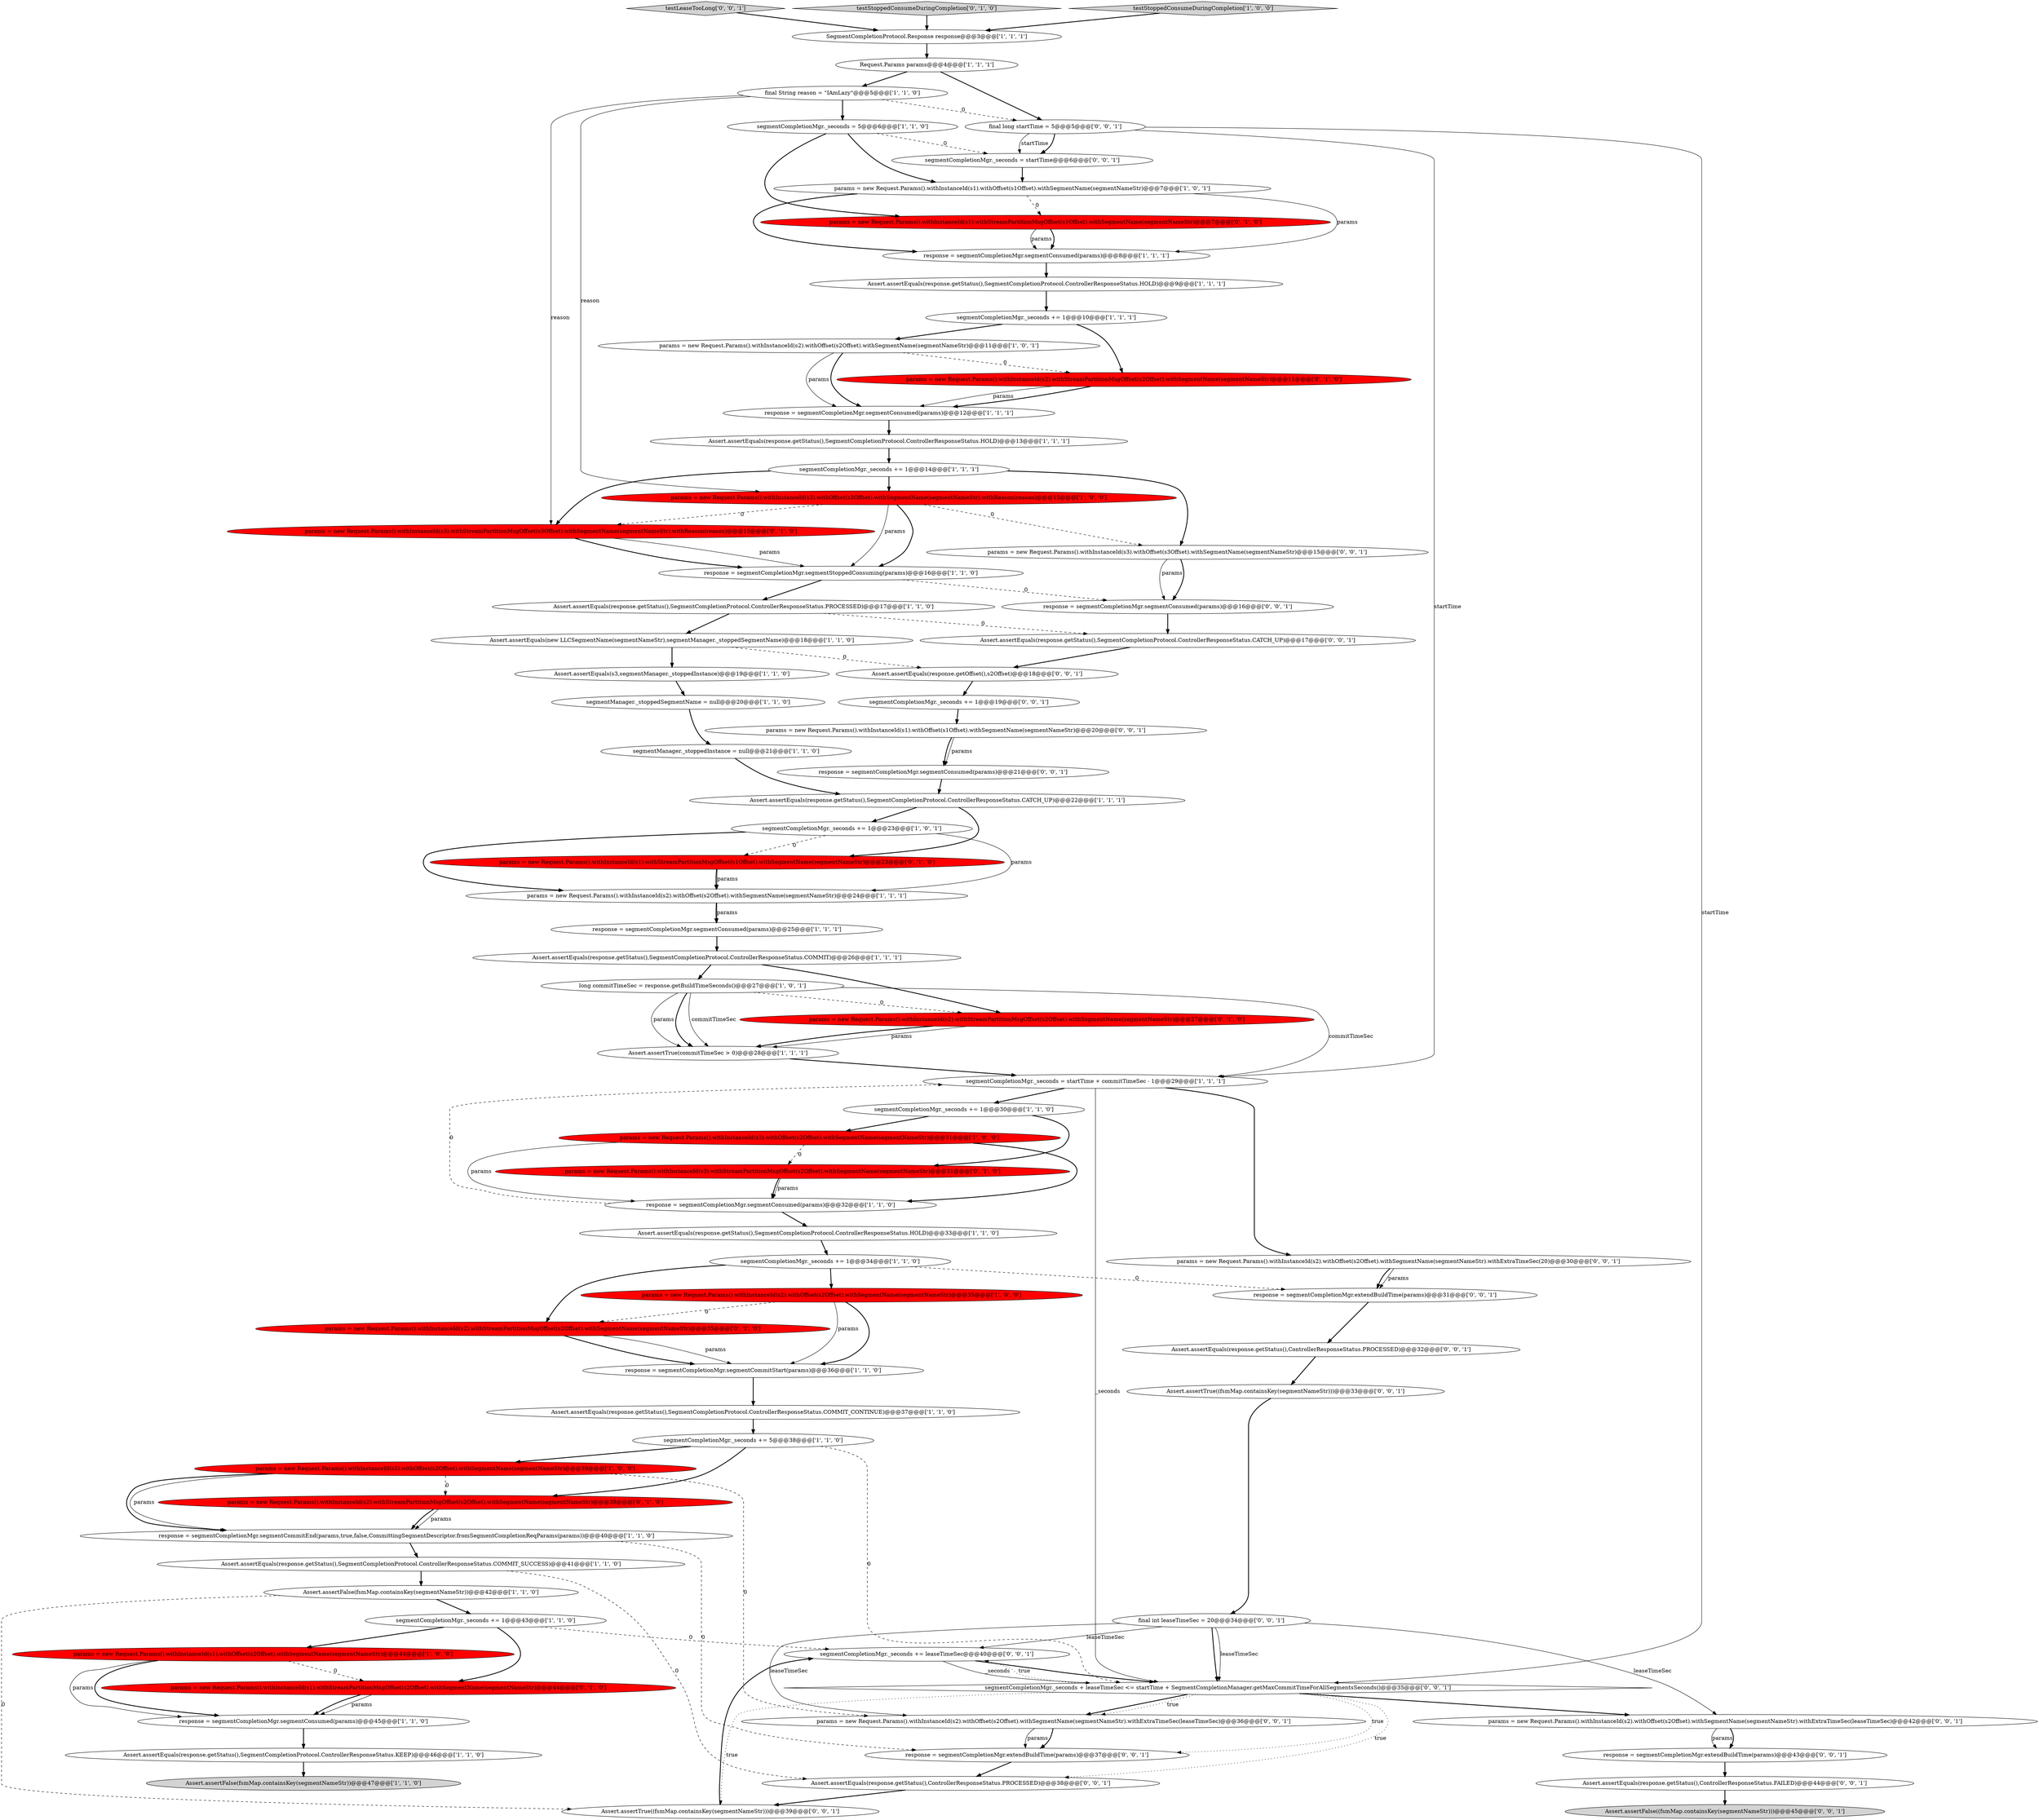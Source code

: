 digraph {
72 [style = filled, label = "params = new Request.Params().withInstanceId(s3).withOffset(s3Offset).withSegmentName(segmentNameStr)@@@15@@@['0', '0', '1']", fillcolor = white, shape = ellipse image = "AAA0AAABBB3BBB"];
0 [style = filled, label = "Assert.assertEquals(response.getStatus(),SegmentCompletionProtocol.ControllerResponseStatus.KEEP)@@@46@@@['1', '1', '0']", fillcolor = white, shape = ellipse image = "AAA0AAABBB1BBB"];
3 [style = filled, label = "segmentManager._stoppedInstance = null@@@21@@@['1', '1', '0']", fillcolor = white, shape = ellipse image = "AAA0AAABBB1BBB"];
62 [style = filled, label = "Assert.assertEquals(response.getOffset(),s2Offset)@@@18@@@['0', '0', '1']", fillcolor = white, shape = ellipse image = "AAA0AAABBB3BBB"];
27 [style = filled, label = "Assert.assertEquals(response.getStatus(),SegmentCompletionProtocol.ControllerResponseStatus.CATCH_UP)@@@22@@@['1', '1', '1']", fillcolor = white, shape = ellipse image = "AAA0AAABBB1BBB"];
74 [style = filled, label = "Assert.assertEquals(response.getStatus(),SegmentCompletionProtocol.ControllerResponseStatus.CATCH_UP)@@@17@@@['0', '0', '1']", fillcolor = white, shape = ellipse image = "AAA0AAABBB3BBB"];
7 [style = filled, label = "params = new Request.Params().withInstanceId(s3).withOffset(s2Offset).withSegmentName(segmentNameStr)@@@31@@@['1', '0', '0']", fillcolor = red, shape = ellipse image = "AAA1AAABBB1BBB"];
48 [style = filled, label = "params = new Request.Params().withInstanceId(s3).withStreamPartitionMsgOffset(s3Offset).withSegmentName(segmentNameStr).withReason(reason)@@@15@@@['0', '1', '0']", fillcolor = red, shape = ellipse image = "AAA1AAABBB2BBB"];
1 [style = filled, label = "Assert.assertFalse(fsmMap.containsKey(segmentNameStr))@@@42@@@['1', '1', '0']", fillcolor = white, shape = ellipse image = "AAA0AAABBB1BBB"];
6 [style = filled, label = "segmentManager._stoppedSegmentName = null@@@20@@@['1', '1', '0']", fillcolor = white, shape = ellipse image = "AAA0AAABBB1BBB"];
46 [style = filled, label = "params = new Request.Params().withInstanceId(s2).withStreamPartitionMsgOffset(s2Offset).withSegmentName(segmentNameStr)@@@39@@@['0', '1', '0']", fillcolor = red, shape = ellipse image = "AAA1AAABBB2BBB"];
79 [style = filled, label = "response = segmentCompletionMgr.extendBuildTime(params)@@@31@@@['0', '0', '1']", fillcolor = white, shape = ellipse image = "AAA0AAABBB3BBB"];
58 [style = filled, label = "params = new Request.Params().withInstanceId(s2).withOffset(s2Offset).withSegmentName(segmentNameStr).withExtraTimeSec(20)@@@30@@@['0', '0', '1']", fillcolor = white, shape = ellipse image = "AAA0AAABBB3BBB"];
59 [style = filled, label = "final int leaseTimeSec = 20@@@34@@@['0', '0', '1']", fillcolor = white, shape = ellipse image = "AAA0AAABBB3BBB"];
68 [style = filled, label = "Assert.assertFalse((fsmMap.containsKey(segmentNameStr)))@@@45@@@['0', '0', '1']", fillcolor = lightgray, shape = ellipse image = "AAA0AAABBB3BBB"];
21 [style = filled, label = "Request.Params params@@@4@@@['1', '1', '1']", fillcolor = white, shape = ellipse image = "AAA0AAABBB1BBB"];
20 [style = filled, label = "Assert.assertEquals(response.getStatus(),SegmentCompletionProtocol.ControllerResponseStatus.HOLD)@@@9@@@['1', '1', '1']", fillcolor = white, shape = ellipse image = "AAA0AAABBB1BBB"];
5 [style = filled, label = "Assert.assertTrue(commitTimeSec > 0)@@@28@@@['1', '1', '1']", fillcolor = white, shape = ellipse image = "AAA0AAABBB1BBB"];
32 [style = filled, label = "response = segmentCompletionMgr.segmentCommitStart(params)@@@36@@@['1', '1', '0']", fillcolor = white, shape = ellipse image = "AAA0AAABBB1BBB"];
19 [style = filled, label = "response = segmentCompletionMgr.segmentCommitEnd(params,true,false,CommittingSegmentDescriptor.fromSegmentCompletionReqParams(params))@@@40@@@['1', '1', '0']", fillcolor = white, shape = ellipse image = "AAA0AAABBB1BBB"];
4 [style = filled, label = "segmentCompletionMgr._seconds += 1@@@30@@@['1', '1', '0']", fillcolor = white, shape = ellipse image = "AAA0AAABBB1BBB"];
35 [style = filled, label = "Assert.assertEquals(response.getStatus(),SegmentCompletionProtocol.ControllerResponseStatus.COMMIT)@@@26@@@['1', '1', '1']", fillcolor = white, shape = ellipse image = "AAA0AAABBB1BBB"];
36 [style = filled, label = "segmentCompletionMgr._seconds = startTime + commitTimeSec - 1@@@29@@@['1', '1', '1']", fillcolor = white, shape = ellipse image = "AAA0AAABBB1BBB"];
73 [style = filled, label = "segmentCompletionMgr._seconds += 1@@@19@@@['0', '0', '1']", fillcolor = white, shape = ellipse image = "AAA0AAABBB3BBB"];
47 [style = filled, label = "params = new Request.Params().withInstanceId(s2).withStreamPartitionMsgOffset(s2Offset).withSegmentName(segmentNameStr)@@@27@@@['0', '1', '0']", fillcolor = red, shape = ellipse image = "AAA1AAABBB2BBB"];
38 [style = filled, label = "response = segmentCompletionMgr.segmentConsumed(params)@@@25@@@['1', '1', '1']", fillcolor = white, shape = ellipse image = "AAA0AAABBB1BBB"];
63 [style = filled, label = "Assert.assertTrue((fsmMap.containsKey(segmentNameStr)))@@@33@@@['0', '0', '1']", fillcolor = white, shape = ellipse image = "AAA0AAABBB3BBB"];
61 [style = filled, label = "segmentCompletionMgr._seconds += leaseTimeSec@@@40@@@['0', '0', '1']", fillcolor = white, shape = ellipse image = "AAA0AAABBB3BBB"];
76 [style = filled, label = "Assert.assertTrue((fsmMap.containsKey(segmentNameStr)))@@@39@@@['0', '0', '1']", fillcolor = white, shape = ellipse image = "AAA0AAABBB3BBB"];
71 [style = filled, label = "final long startTime = 5@@@5@@@['0', '0', '1']", fillcolor = white, shape = ellipse image = "AAA0AAABBB3BBB"];
75 [style = filled, label = "testLeaseTooLong['0', '0', '1']", fillcolor = lightgray, shape = diamond image = "AAA0AAABBB3BBB"];
31 [style = filled, label = "response = segmentCompletionMgr.segmentStoppedConsuming(params)@@@16@@@['1', '1', '0']", fillcolor = white, shape = ellipse image = "AAA0AAABBB1BBB"];
15 [style = filled, label = "Assert.assertEquals(response.getStatus(),SegmentCompletionProtocol.ControllerResponseStatus.COMMIT_SUCCESS)@@@41@@@['1', '1', '0']", fillcolor = white, shape = ellipse image = "AAA0AAABBB1BBB"];
23 [style = filled, label = "segmentCompletionMgr._seconds += 1@@@23@@@['1', '0', '1']", fillcolor = white, shape = ellipse image = "AAA0AAABBB1BBB"];
37 [style = filled, label = "segmentCompletionMgr._seconds = 5@@@6@@@['1', '1', '0']", fillcolor = white, shape = ellipse image = "AAA0AAABBB1BBB"];
10 [style = filled, label = "response = segmentCompletionMgr.segmentConsumed(params)@@@45@@@['1', '1', '0']", fillcolor = white, shape = ellipse image = "AAA0AAABBB1BBB"];
50 [style = filled, label = "params = new Request.Params().withInstanceId(s1).withStreamPartitionMsgOffset(s1Offset).withSegmentName(segmentNameStr)@@@7@@@['0', '1', '0']", fillcolor = red, shape = ellipse image = "AAA1AAABBB2BBB"];
17 [style = filled, label = "params = new Request.Params().withInstanceId(s2).withOffset(s2Offset).withSegmentName(segmentNameStr)@@@39@@@['1', '0', '0']", fillcolor = red, shape = ellipse image = "AAA1AAABBB1BBB"];
33 [style = filled, label = "Assert.assertEquals(response.getStatus(),SegmentCompletionProtocol.ControllerResponseStatus.PROCESSED)@@@17@@@['1', '1', '0']", fillcolor = white, shape = ellipse image = "AAA0AAABBB1BBB"];
42 [style = filled, label = "response = segmentCompletionMgr.segmentConsumed(params)@@@8@@@['1', '1', '1']", fillcolor = white, shape = ellipse image = "AAA0AAABBB1BBB"];
43 [style = filled, label = "params = new Request.Params().withInstanceId(s2).withOffset(s2Offset).withSegmentName(segmentNameStr)@@@24@@@['1', '1', '1']", fillcolor = white, shape = ellipse image = "AAA0AAABBB1BBB"];
52 [style = filled, label = "testStoppedConsumeDuringCompletion['0', '1', '0']", fillcolor = lightgray, shape = diamond image = "AAA0AAABBB2BBB"];
56 [style = filled, label = "response = segmentCompletionMgr.extendBuildTime(params)@@@43@@@['0', '0', '1']", fillcolor = white, shape = ellipse image = "AAA0AAABBB3BBB"];
26 [style = filled, label = "Assert.assertEquals(response.getStatus(),SegmentCompletionProtocol.ControllerResponseStatus.COMMIT_CONTINUE)@@@37@@@['1', '1', '0']", fillcolor = white, shape = ellipse image = "AAA0AAABBB1BBB"];
30 [style = filled, label = "testStoppedConsumeDuringCompletion['1', '0', '0']", fillcolor = lightgray, shape = diamond image = "AAA0AAABBB1BBB"];
34 [style = filled, label = "Assert.assertEquals(new LLCSegmentName(segmentNameStr),segmentManager._stoppedSegmentName)@@@18@@@['1', '1', '0']", fillcolor = white, shape = ellipse image = "AAA0AAABBB1BBB"];
78 [style = filled, label = "params = new Request.Params().withInstanceId(s2).withOffset(s2Offset).withSegmentName(segmentNameStr).withExtraTimeSec(leaseTimeSec)@@@42@@@['0', '0', '1']", fillcolor = white, shape = ellipse image = "AAA0AAABBB3BBB"];
70 [style = filled, label = "segmentCompletionMgr._seconds + leaseTimeSec <= startTime + SegmentCompletionManager.getMaxCommitTimeForAllSegmentsSeconds()@@@35@@@['0', '0', '1']", fillcolor = white, shape = diamond image = "AAA0AAABBB3BBB"];
39 [style = filled, label = "segmentCompletionMgr._seconds += 1@@@10@@@['1', '1', '1']", fillcolor = white, shape = ellipse image = "AAA0AAABBB1BBB"];
77 [style = filled, label = "Assert.assertEquals(response.getStatus(),ControllerResponseStatus.FAILED)@@@44@@@['0', '0', '1']", fillcolor = white, shape = ellipse image = "AAA0AAABBB3BBB"];
57 [style = filled, label = "params = new Request.Params().withInstanceId(s2).withOffset(s2Offset).withSegmentName(segmentNameStr).withExtraTimeSec(leaseTimeSec)@@@36@@@['0', '0', '1']", fillcolor = white, shape = ellipse image = "AAA0AAABBB3BBB"];
14 [style = filled, label = "segmentCompletionMgr._seconds += 1@@@14@@@['1', '1', '1']", fillcolor = white, shape = ellipse image = "AAA0AAABBB1BBB"];
60 [style = filled, label = "segmentCompletionMgr._seconds = startTime@@@6@@@['0', '0', '1']", fillcolor = white, shape = ellipse image = "AAA0AAABBB3BBB"];
29 [style = filled, label = "Assert.assertFalse(fsmMap.containsKey(segmentNameStr))@@@47@@@['1', '1', '0']", fillcolor = lightgray, shape = ellipse image = "AAA0AAABBB1BBB"];
67 [style = filled, label = "response = segmentCompletionMgr.segmentConsumed(params)@@@21@@@['0', '0', '1']", fillcolor = white, shape = ellipse image = "AAA0AAABBB3BBB"];
80 [style = filled, label = "Assert.assertEquals(response.getStatus(),ControllerResponseStatus.PROCESSED)@@@32@@@['0', '0', '1']", fillcolor = white, shape = ellipse image = "AAA0AAABBB3BBB"];
9 [style = filled, label = "Assert.assertEquals(response.getStatus(),SegmentCompletionProtocol.ControllerResponseStatus.HOLD)@@@33@@@['1', '1', '0']", fillcolor = white, shape = ellipse image = "AAA0AAABBB1BBB"];
16 [style = filled, label = "params = new Request.Params().withInstanceId(s2).withOffset(s2Offset).withSegmentName(segmentNameStr)@@@35@@@['1', '0', '0']", fillcolor = red, shape = ellipse image = "AAA1AAABBB1BBB"];
18 [style = filled, label = "SegmentCompletionProtocol.Response response@@@3@@@['1', '1', '1']", fillcolor = white, shape = ellipse image = "AAA0AAABBB1BBB"];
8 [style = filled, label = "params = new Request.Params().withInstanceId(s2).withOffset(s2Offset).withSegmentName(segmentNameStr)@@@11@@@['1', '0', '1']", fillcolor = white, shape = ellipse image = "AAA0AAABBB1BBB"];
13 [style = filled, label = "final String reason = \"IAmLazy\"@@@5@@@['1', '1', '0']", fillcolor = white, shape = ellipse image = "AAA0AAABBB1BBB"];
44 [style = filled, label = "params = new Request.Params().withInstanceId(s1).withOffset(s1Offset).withSegmentName(segmentNameStr)@@@7@@@['1', '0', '1']", fillcolor = white, shape = ellipse image = "AAA0AAABBB1BBB"];
64 [style = filled, label = "params = new Request.Params().withInstanceId(s1).withOffset(s1Offset).withSegmentName(segmentNameStr)@@@20@@@['0', '0', '1']", fillcolor = white, shape = ellipse image = "AAA0AAABBB3BBB"];
25 [style = filled, label = "response = segmentCompletionMgr.segmentConsumed(params)@@@32@@@['1', '1', '0']", fillcolor = white, shape = ellipse image = "AAA0AAABBB1BBB"];
55 [style = filled, label = "params = new Request.Params().withInstanceId(s3).withStreamPartitionMsgOffset(s2Offset).withSegmentName(segmentNameStr)@@@31@@@['0', '1', '0']", fillcolor = red, shape = ellipse image = "AAA1AAABBB2BBB"];
22 [style = filled, label = "Assert.assertEquals(s3,segmentManager._stoppedInstance)@@@19@@@['1', '1', '0']", fillcolor = white, shape = ellipse image = "AAA0AAABBB1BBB"];
49 [style = filled, label = "params = new Request.Params().withInstanceId(s2).withStreamPartitionMsgOffset(s2Offset).withSegmentName(segmentNameStr)@@@11@@@['0', '1', '0']", fillcolor = red, shape = ellipse image = "AAA1AAABBB2BBB"];
53 [style = filled, label = "params = new Request.Params().withInstanceId(s1).withStreamPartitionMsgOffset(s1Offset).withSegmentName(segmentNameStr)@@@23@@@['0', '1', '0']", fillcolor = red, shape = ellipse image = "AAA1AAABBB2BBB"];
24 [style = filled, label = "response = segmentCompletionMgr.segmentConsumed(params)@@@12@@@['1', '1', '1']", fillcolor = white, shape = ellipse image = "AAA0AAABBB1BBB"];
12 [style = filled, label = "params = new Request.Params().withInstanceId(s1).withOffset(s2Offset).withSegmentName(segmentNameStr)@@@44@@@['1', '0', '0']", fillcolor = red, shape = ellipse image = "AAA1AAABBB1BBB"];
11 [style = filled, label = "Assert.assertEquals(response.getStatus(),SegmentCompletionProtocol.ControllerResponseStatus.HOLD)@@@13@@@['1', '1', '1']", fillcolor = white, shape = ellipse image = "AAA0AAABBB1BBB"];
51 [style = filled, label = "params = new Request.Params().withInstanceId(s1).withStreamPartitionMsgOffset(s2Offset).withSegmentName(segmentNameStr)@@@44@@@['0', '1', '0']", fillcolor = red, shape = ellipse image = "AAA1AAABBB2BBB"];
66 [style = filled, label = "Assert.assertEquals(response.getStatus(),ControllerResponseStatus.PROCESSED)@@@38@@@['0', '0', '1']", fillcolor = white, shape = ellipse image = "AAA0AAABBB3BBB"];
2 [style = filled, label = "segmentCompletionMgr._seconds += 1@@@43@@@['1', '1', '0']", fillcolor = white, shape = ellipse image = "AAA0AAABBB1BBB"];
54 [style = filled, label = "params = new Request.Params().withInstanceId(s2).withStreamPartitionMsgOffset(s2Offset).withSegmentName(segmentNameStr)@@@35@@@['0', '1', '0']", fillcolor = red, shape = ellipse image = "AAA1AAABBB2BBB"];
65 [style = filled, label = "response = segmentCompletionMgr.extendBuildTime(params)@@@37@@@['0', '0', '1']", fillcolor = white, shape = ellipse image = "AAA0AAABBB3BBB"];
28 [style = filled, label = "long commitTimeSec = response.getBuildTimeSeconds()@@@27@@@['1', '0', '1']", fillcolor = white, shape = ellipse image = "AAA0AAABBB1BBB"];
69 [style = filled, label = "response = segmentCompletionMgr.segmentConsumed(params)@@@16@@@['0', '0', '1']", fillcolor = white, shape = ellipse image = "AAA0AAABBB3BBB"];
45 [style = filled, label = "params = new Request.Params().withInstanceId(s3).withOffset(s3Offset).withSegmentName(segmentNameStr).withReason(reason)@@@15@@@['1', '0', '0']", fillcolor = red, shape = ellipse image = "AAA1AAABBB1BBB"];
40 [style = filled, label = "segmentCompletionMgr._seconds += 1@@@34@@@['1', '1', '0']", fillcolor = white, shape = ellipse image = "AAA0AAABBB1BBB"];
41 [style = filled, label = "segmentCompletionMgr._seconds += 5@@@38@@@['1', '1', '0']", fillcolor = white, shape = ellipse image = "AAA0AAABBB1BBB"];
6->3 [style = bold, label=""];
7->25 [style = solid, label="params"];
11->14 [style = bold, label=""];
2->51 [style = bold, label=""];
76->61 [style = bold, label=""];
51->10 [style = solid, label="params"];
45->31 [style = bold, label=""];
21->71 [style = bold, label=""];
51->10 [style = bold, label=""];
62->73 [style = bold, label=""];
30->18 [style = bold, label=""];
71->60 [style = bold, label=""];
33->74 [style = dashed, label="0"];
3->27 [style = bold, label=""];
49->24 [style = bold, label=""];
45->48 [style = dashed, label="0"];
12->10 [style = bold, label=""];
40->16 [style = bold, label=""];
57->65 [style = solid, label="params"];
55->25 [style = solid, label="params"];
25->36 [style = dashed, label="0"];
24->11 [style = bold, label=""];
17->46 [style = dashed, label="0"];
39->49 [style = bold, label=""];
13->48 [style = solid, label="reason"];
58->79 [style = solid, label="params"];
70->57 [style = bold, label=""];
19->15 [style = bold, label=""];
12->10 [style = solid, label="params"];
5->36 [style = bold, label=""];
19->65 [style = dashed, label="0"];
71->36 [style = solid, label="startTime"];
14->48 [style = bold, label=""];
21->13 [style = bold, label=""];
9->40 [style = bold, label=""];
67->27 [style = bold, label=""];
72->69 [style = solid, label="params"];
28->5 [style = bold, label=""];
28->36 [style = solid, label="commitTimeSec"];
75->18 [style = bold, label=""];
27->53 [style = bold, label=""];
44->50 [style = dashed, label="0"];
28->47 [style = dashed, label="0"];
36->4 [style = bold, label=""];
49->24 [style = solid, label="params"];
39->8 [style = bold, label=""];
59->78 [style = solid, label="leaseTimeSec"];
7->55 [style = dashed, label="0"];
0->29 [style = bold, label=""];
16->32 [style = bold, label=""];
65->66 [style = bold, label=""];
48->31 [style = solid, label="params"];
28->5 [style = solid, label="commitTimeSec"];
70->66 [style = dotted, label="true"];
23->43 [style = solid, label="params"];
32->26 [style = bold, label=""];
36->58 [style = bold, label=""];
58->79 [style = bold, label=""];
16->32 [style = solid, label="params"];
35->28 [style = bold, label=""];
2->61 [style = dashed, label="0"];
13->37 [style = bold, label=""];
55->25 [style = bold, label=""];
31->69 [style = dashed, label="0"];
52->18 [style = bold, label=""];
31->33 [style = bold, label=""];
17->19 [style = solid, label="params"];
10->0 [style = bold, label=""];
20->39 [style = bold, label=""];
16->54 [style = dashed, label="0"];
41->46 [style = bold, label=""];
46->19 [style = bold, label=""];
73->64 [style = bold, label=""];
57->65 [style = bold, label=""];
13->71 [style = dashed, label="0"];
61->70 [style = bold, label=""];
38->35 [style = bold, label=""];
53->43 [style = bold, label=""];
43->38 [style = solid, label="params"];
70->78 [style = bold, label=""];
22->6 [style = bold, label=""];
60->44 [style = bold, label=""];
8->24 [style = bold, label=""];
69->74 [style = bold, label=""];
44->42 [style = bold, label=""];
72->69 [style = bold, label=""];
63->59 [style = bold, label=""];
25->9 [style = bold, label=""];
79->80 [style = bold, label=""];
23->43 [style = bold, label=""];
40->79 [style = dashed, label="0"];
56->77 [style = bold, label=""];
77->68 [style = bold, label=""];
66->76 [style = bold, label=""];
4->7 [style = bold, label=""];
48->31 [style = bold, label=""];
26->41 [style = bold, label=""];
71->70 [style = solid, label="startTime"];
43->38 [style = bold, label=""];
74->62 [style = bold, label=""];
50->42 [style = bold, label=""];
41->70 [style = dashed, label="0"];
13->45 [style = solid, label="reason"];
47->5 [style = solid, label="params"];
47->5 [style = bold, label=""];
59->70 [style = bold, label=""];
37->44 [style = bold, label=""];
78->56 [style = solid, label="params"];
71->60 [style = solid, label="startTime"];
59->57 [style = solid, label="leaseTimeSec"];
1->2 [style = bold, label=""];
64->67 [style = bold, label=""];
45->31 [style = solid, label="params"];
18->21 [style = bold, label=""];
61->70 [style = solid, label="_seconds"];
37->60 [style = dashed, label="0"];
80->63 [style = bold, label=""];
15->1 [style = bold, label=""];
59->70 [style = solid, label="leaseTimeSec"];
70->65 [style = dotted, label="true"];
23->53 [style = dashed, label="0"];
44->42 [style = solid, label="params"];
46->19 [style = solid, label="params"];
40->54 [style = bold, label=""];
12->51 [style = dashed, label="0"];
36->70 [style = solid, label="_seconds"];
42->20 [style = bold, label=""];
70->76 [style = dotted, label="true"];
28->5 [style = solid, label="params"];
14->45 [style = bold, label=""];
59->61 [style = solid, label="leaseTimeSec"];
17->19 [style = bold, label=""];
2->12 [style = bold, label=""];
34->22 [style = bold, label=""];
53->43 [style = solid, label="params"];
17->57 [style = dashed, label="0"];
64->67 [style = solid, label="params"];
50->42 [style = solid, label="params"];
70->61 [style = dotted, label="true"];
70->57 [style = dotted, label="true"];
41->17 [style = bold, label=""];
14->72 [style = bold, label=""];
45->72 [style = dashed, label="0"];
54->32 [style = solid, label="params"];
1->76 [style = dashed, label="0"];
35->47 [style = bold, label=""];
15->66 [style = dashed, label="0"];
54->32 [style = bold, label=""];
34->62 [style = dashed, label="0"];
27->23 [style = bold, label=""];
7->25 [style = bold, label=""];
4->55 [style = bold, label=""];
78->56 [style = bold, label=""];
8->24 [style = solid, label="params"];
33->34 [style = bold, label=""];
37->50 [style = bold, label=""];
8->49 [style = dashed, label="0"];
}
